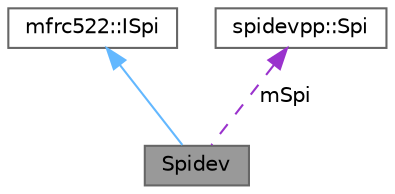 digraph "Spidev"
{
 // LATEX_PDF_SIZE
  bgcolor="transparent";
  edge [fontname=Helvetica,fontsize=10,labelfontname=Helvetica,labelfontsize=10];
  node [fontname=Helvetica,fontsize=10,shape=box,height=0.2,width=0.4];
  Node1 [label="Spidev",height=0.2,width=0.4,color="gray40", fillcolor="grey60", style="filled", fontcolor="black",tooltip=" "];
  Node2 -> Node1 [dir="back",color="steelblue1",style="solid"];
  Node2 [label="mfrc522::ISpi",height=0.2,width=0.4,color="gray40", fillcolor="white", style="filled",URL="$structmfrc522_1_1_i_spi.html",tooltip=" "];
  Node3 -> Node1 [dir="back",color="darkorchid3",style="dashed",label=" mSpi" ];
  Node3 [label="spidevpp::Spi",height=0.2,width=0.4,color="gray40", fillcolor="white", style="filled",URL="$classspidevpp_1_1_spi.html",tooltip=" "];
}
